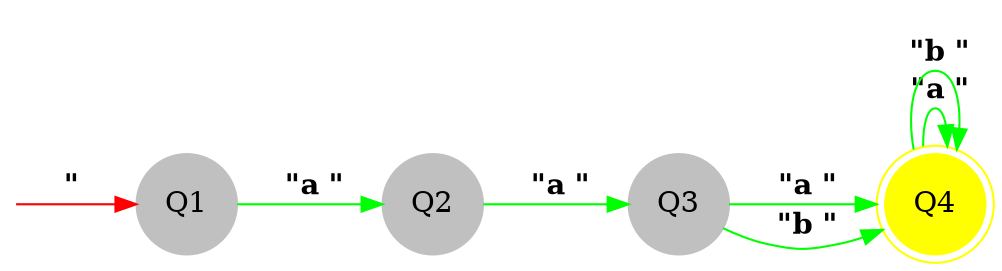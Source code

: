 digraph Si  {
rankdir = LR;
EMPTY [style=invis]
EMPTY [shape=point]
node [shape=circle,style=filled,color=gray] Q1
node [shape=circle,style=filled,color=gray] Q2
node [shape=circle,style=filled,color=gray] Q3
node [shape=doublecircle,style=filled,color=yellow] Q4
EMPTY -> Q1 [label=< <B>"  </B>>,color=red];
Q1 -> Q2[label=< <B>"a "</B>>,color=green];
Q2 -> Q3[label=< <B>"a "</B>>,color=green];
Q3 -> Q4[label=< <B>"a "</B>>,color=green];
Q3 -> Q4[label=< <B>"b "</B>>,color=green];
Q4 -> Q4[label=< <B>"a "</B>>,color=green];
Q4 -> Q4[label=< <B>"b "</B>>,color=green];
}
